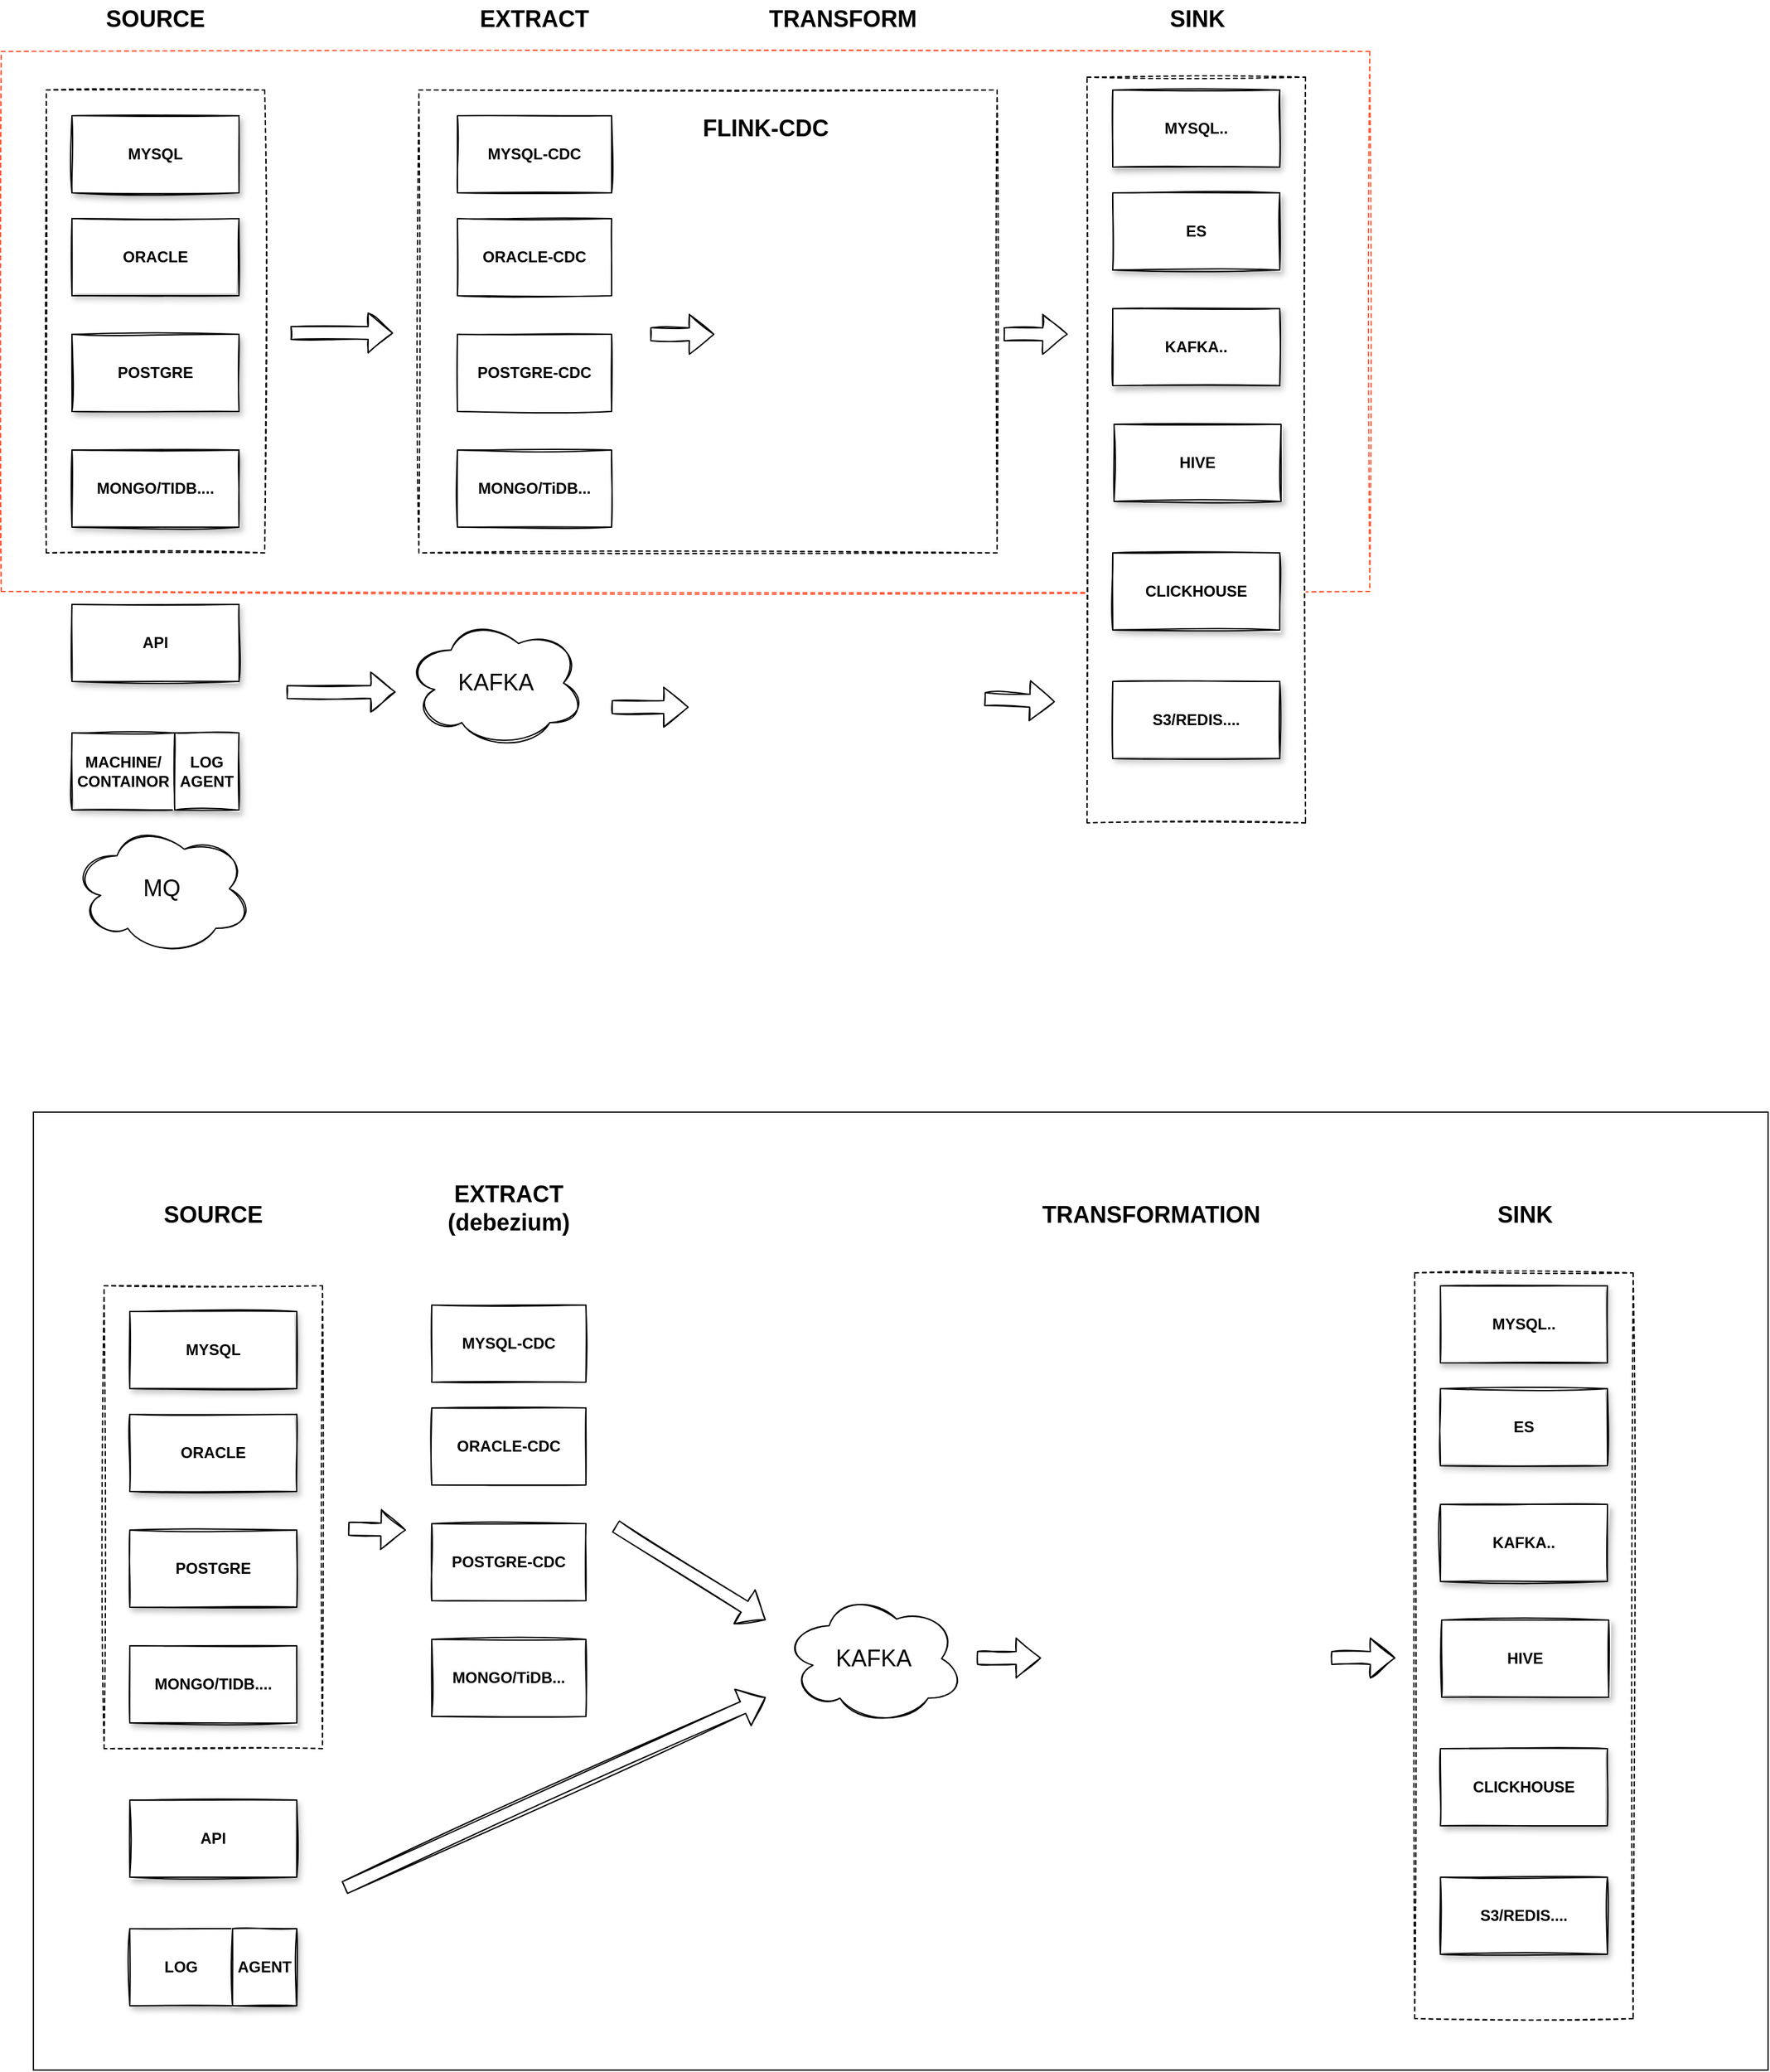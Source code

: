 <mxfile version="20.3.7" type="device" pages="3"><diagram id="nseJdC3e9XAOtCIdS9R8" name="DATA PROCESS ARCHITECTURE"><mxGraphModel dx="1864" dy="748" grid="1" gridSize="10" guides="1" tooltips="1" connect="1" arrows="1" fold="1" page="1" pageScale="1" pageWidth="850" pageHeight="1100" math="0" shadow="0"><root><mxCell id="0"/><mxCell id="1" parent="0"/><mxCell id="kpMXvZTwIbDAQQamm3Rq-40" value="" style="rounded=0;whiteSpace=wrap;html=1;" vertex="1" parent="1"><mxGeometry x="160" y="945" width="1350" height="745" as="geometry"/></mxCell><mxCell id="0qCKqYbKyzHnt2GlIM95-51" value="" style="rounded=0;whiteSpace=wrap;html=1;dashed=1;labelBorderColor=none;sketch=1;fontSize=18;strokeColor=#FF5736;" parent="1" vertex="1"><mxGeometry x="135" y="120" width="1065" height="420" as="geometry"/></mxCell><mxCell id="0qCKqYbKyzHnt2GlIM95-36" value="" style="rounded=0;whiteSpace=wrap;html=1;sketch=1;fontSize=18;dashed=1;" parent="1" vertex="1"><mxGeometry x="460" y="150" width="450" height="360" as="geometry"/></mxCell><mxCell id="0qCKqYbKyzHnt2GlIM95-35" value="" style="rounded=0;whiteSpace=wrap;html=1;dashed=1;sketch=1;" parent="1" vertex="1"><mxGeometry x="980" y="140" width="170" height="580" as="geometry"/></mxCell><mxCell id="0qCKqYbKyzHnt2GlIM95-6" value="" style="rounded=0;whiteSpace=wrap;html=1;dashed=1;sketch=1;" parent="1" vertex="1"><mxGeometry x="170" y="150" width="170" height="360" as="geometry"/></mxCell><mxCell id="-Hw3QEUM4VCpnqQrNhjb-1" value="MACHINE/&lt;br&gt;CONTAINOR" style="rounded=0;whiteSpace=wrap;html=1;fontStyle=1;sketch=1;shadow=1;glass=0;" parent="1" vertex="1"><mxGeometry x="190" y="650" width="80" height="60" as="geometry"/></mxCell><mxCell id="-Hw3QEUM4VCpnqQrNhjb-2" value="API" style="rounded=0;whiteSpace=wrap;html=1;fontStyle=1;sketch=1;shadow=1;glass=0;" parent="1" vertex="1"><mxGeometry x="190" y="550" width="130" height="60" as="geometry"/></mxCell><mxCell id="-Hw3QEUM4VCpnqQrNhjb-3" value="MONGO/TIDB...." style="rounded=0;whiteSpace=wrap;html=1;fontStyle=1;sketch=1;shadow=1;glass=0;" parent="1" vertex="1"><mxGeometry x="190" y="430" width="130" height="60" as="geometry"/></mxCell><mxCell id="0qCKqYbKyzHnt2GlIM95-3" value="LOG AGENT" style="rounded=0;whiteSpace=wrap;html=1;fontStyle=1;sketch=1;shadow=1;glass=0;" parent="1" vertex="1"><mxGeometry x="270" y="650" width="50" height="60" as="geometry"/></mxCell><mxCell id="0qCKqYbKyzHnt2GlIM95-7" value="POSTGRE" style="rounded=0;whiteSpace=wrap;html=1;fontStyle=1;sketch=1;shadow=1;glass=0;" parent="1" vertex="1"><mxGeometry x="190" y="340" width="130" height="60" as="geometry"/></mxCell><mxCell id="0qCKqYbKyzHnt2GlIM95-8" value="ORACLE" style="rounded=0;whiteSpace=wrap;html=1;fontStyle=1;sketch=1;shadow=1;glass=0;" parent="1" vertex="1"><mxGeometry x="190" y="250" width="130" height="60" as="geometry"/></mxCell><mxCell id="0qCKqYbKyzHnt2GlIM95-9" value="MYSQL" style="rounded=0;whiteSpace=wrap;html=1;fontStyle=1;sketch=1;shadow=1;glass=0;" parent="1" vertex="1"><mxGeometry x="190" y="170" width="130" height="60" as="geometry"/></mxCell><mxCell id="0qCKqYbKyzHnt2GlIM95-11" value="" style="shape=flexArrow;endArrow=classic;html=1;rounded=0;sketch=1;" parent="1" edge="1"><mxGeometry width="50" height="50" relative="1" as="geometry"><mxPoint x="360" y="339" as="sourcePoint"/><mxPoint x="440" y="339" as="targetPoint"/></mxGeometry></mxCell><mxCell id="0qCKqYbKyzHnt2GlIM95-13" value="MYSQL-CDC" style="rounded=0;whiteSpace=wrap;html=1;sketch=1;fontStyle=1" parent="1" vertex="1"><mxGeometry x="490" y="170" width="120" height="60" as="geometry"/></mxCell><mxCell id="0qCKqYbKyzHnt2GlIM95-14" value="ORACLE-CDC" style="rounded=0;whiteSpace=wrap;html=1;sketch=1;fontStyle=1" parent="1" vertex="1"><mxGeometry x="490" y="250" width="120" height="60" as="geometry"/></mxCell><mxCell id="0qCKqYbKyzHnt2GlIM95-15" value="POSTGRE-CDC" style="rounded=0;whiteSpace=wrap;html=1;sketch=1;fontStyle=1" parent="1" vertex="1"><mxGeometry x="490" y="340" width="120" height="60" as="geometry"/></mxCell><mxCell id="0qCKqYbKyzHnt2GlIM95-16" value="MONGO/TiDB..." style="rounded=0;whiteSpace=wrap;html=1;sketch=1;fontStyle=1" parent="1" vertex="1"><mxGeometry x="490" y="430" width="120" height="60" as="geometry"/></mxCell><mxCell id="0qCKqYbKyzHnt2GlIM95-19" value="SOURCE" style="text;html=1;strokeColor=none;fillColor=none;align=center;verticalAlign=middle;whiteSpace=wrap;rounded=0;sketch=1;fontStyle=1;fontSize=18;" parent="1" vertex="1"><mxGeometry x="225" y="80" width="60" height="30" as="geometry"/></mxCell><mxCell id="0qCKqYbKyzHnt2GlIM95-20" value="EXTRACT" style="text;html=1;strokeColor=none;fillColor=none;align=center;verticalAlign=middle;whiteSpace=wrap;rounded=0;sketch=1;fontStyle=1;fontSize=18;" parent="1" vertex="1"><mxGeometry x="520" y="80" width="60" height="30" as="geometry"/></mxCell><mxCell id="0qCKqYbKyzHnt2GlIM95-22" value="" style="shape=image;verticalLabelPosition=bottom;labelBackgroundColor=default;verticalAlign=top;aspect=fixed;imageAspect=0;image=https://flink.apache.org/img/flink-header-logo.svg;" parent="1" vertex="1"><mxGeometry x="710" y="290" width="184.3" height="95" as="geometry"/></mxCell><mxCell id="0qCKqYbKyzHnt2GlIM95-23" value="" style="shape=flexArrow;endArrow=classic;html=1;rounded=0;sketch=1;" parent="1" edge="1"><mxGeometry width="50" height="50" relative="1" as="geometry"><mxPoint x="640" y="340" as="sourcePoint"/><mxPoint x="690" y="340" as="targetPoint"/></mxGeometry></mxCell><mxCell id="0qCKqYbKyzHnt2GlIM95-24" value="TRANSFORM" style="text;html=1;strokeColor=none;fillColor=none;align=center;verticalAlign=middle;whiteSpace=wrap;rounded=0;sketch=1;fontStyle=1;fontSize=18;" parent="1" vertex="1"><mxGeometry x="760" y="80" width="60" height="30" as="geometry"/></mxCell><mxCell id="0qCKqYbKyzHnt2GlIM95-26" value="HIVE" style="rounded=0;whiteSpace=wrap;html=1;fontStyle=1;sketch=1;shadow=1;glass=0;" parent="1" vertex="1"><mxGeometry x="1001" y="410" width="130" height="60" as="geometry"/></mxCell><mxCell id="0qCKqYbKyzHnt2GlIM95-27" value="KAFKA.." style="rounded=0;whiteSpace=wrap;html=1;fontStyle=1;sketch=1;shadow=1;glass=0;" parent="1" vertex="1"><mxGeometry x="1000" y="320" width="130" height="60" as="geometry"/></mxCell><mxCell id="0qCKqYbKyzHnt2GlIM95-28" value="ES" style="rounded=0;whiteSpace=wrap;html=1;fontStyle=1;sketch=1;shadow=1;glass=0;" parent="1" vertex="1"><mxGeometry x="1000" y="230" width="130" height="60" as="geometry"/></mxCell><mxCell id="0qCKqYbKyzHnt2GlIM95-29" value="MYSQL.." style="rounded=0;whiteSpace=wrap;html=1;fontStyle=1;sketch=1;shadow=1;glass=0;" parent="1" vertex="1"><mxGeometry x="1000" y="150" width="130" height="60" as="geometry"/></mxCell><mxCell id="0qCKqYbKyzHnt2GlIM95-30" value="" style="shape=flexArrow;endArrow=classic;html=1;rounded=0;sketch=1;" parent="1" edge="1"><mxGeometry width="50" height="50" relative="1" as="geometry"><mxPoint x="915" y="340" as="sourcePoint"/><mxPoint x="965" y="340" as="targetPoint"/></mxGeometry></mxCell><mxCell id="0qCKqYbKyzHnt2GlIM95-31" value="CLICKHOUSE" style="rounded=0;whiteSpace=wrap;html=1;fontStyle=1;sketch=1;shadow=1;glass=0;" parent="1" vertex="1"><mxGeometry x="1000" y="510" width="130" height="60" as="geometry"/></mxCell><mxCell id="0qCKqYbKyzHnt2GlIM95-33" value="S3/REDIS...." style="rounded=0;whiteSpace=wrap;html=1;fontStyle=1;sketch=1;shadow=1;glass=0;" parent="1" vertex="1"><mxGeometry x="1000" y="610" width="130" height="60" as="geometry"/></mxCell><mxCell id="0qCKqYbKyzHnt2GlIM95-34" value="SINK" style="text;html=1;strokeColor=none;fillColor=none;align=center;verticalAlign=middle;whiteSpace=wrap;rounded=0;sketch=1;fontStyle=1;fontSize=18;" parent="1" vertex="1"><mxGeometry x="1036" y="80" width="60" height="30" as="geometry"/></mxCell><mxCell id="0qCKqYbKyzHnt2GlIM95-37" value="FLINK-CDC" style="text;html=1;strokeColor=none;fillColor=none;align=center;verticalAlign=middle;whiteSpace=wrap;rounded=0;sketch=1;fontStyle=1;fontSize=18;" parent="1" vertex="1"><mxGeometry x="650" y="165" width="160" height="30" as="geometry"/></mxCell><mxCell id="0qCKqYbKyzHnt2GlIM95-40" value="MQ" style="ellipse;shape=cloud;whiteSpace=wrap;html=1;labelBorderColor=none;sketch=1;fontSize=18;" parent="1" vertex="1"><mxGeometry x="190" y="720" width="140" height="102.5" as="geometry"/></mxCell><mxCell id="0qCKqYbKyzHnt2GlIM95-47" value="" style="shape=image;verticalLabelPosition=bottom;labelBackgroundColor=default;verticalAlign=top;aspect=fixed;imageAspect=0;image=https://flink.apache.org/img/flink-header-logo.svg;" parent="1" vertex="1"><mxGeometry x="700" y="567.5" width="184.3" height="95" as="geometry"/></mxCell><mxCell id="0qCKqYbKyzHnt2GlIM95-48" value="" style="shape=flexArrow;endArrow=classic;html=1;rounded=0;sketch=1;" parent="1" edge="1"><mxGeometry width="50" height="50" relative="1" as="geometry"><mxPoint x="357" y="618.25" as="sourcePoint"/><mxPoint x="442" y="618.25" as="targetPoint"/></mxGeometry></mxCell><mxCell id="0qCKqYbKyzHnt2GlIM95-49" value="" style="shape=flexArrow;endArrow=classic;html=1;rounded=0;sketch=1;" parent="1" edge="1"><mxGeometry width="50" height="50" relative="1" as="geometry"><mxPoint x="610" y="630" as="sourcePoint"/><mxPoint x="670" y="630" as="targetPoint"/></mxGeometry></mxCell><mxCell id="0qCKqYbKyzHnt2GlIM95-50" value="" style="shape=flexArrow;endArrow=classic;html=1;rounded=0;sketch=1;" parent="1" edge="1"><mxGeometry width="50" height="50" relative="1" as="geometry"><mxPoint x="900" y="623.75" as="sourcePoint"/><mxPoint x="955" y="625.75" as="targetPoint"/></mxGeometry></mxCell><mxCell id="kpMXvZTwIbDAQQamm3Rq-3" value="" style="rounded=0;whiteSpace=wrap;html=1;dashed=1;sketch=1;" vertex="1" parent="1"><mxGeometry x="1235" y="1070" width="170" height="580" as="geometry"/></mxCell><mxCell id="kpMXvZTwIbDAQQamm3Rq-4" value="" style="rounded=0;whiteSpace=wrap;html=1;dashed=1;sketch=1;" vertex="1" parent="1"><mxGeometry x="215" y="1080" width="170" height="360" as="geometry"/></mxCell><mxCell id="kpMXvZTwIbDAQQamm3Rq-5" value="LOG" style="rounded=0;whiteSpace=wrap;html=1;fontStyle=1;sketch=1;shadow=1;glass=0;" vertex="1" parent="1"><mxGeometry x="235" y="1580" width="80" height="60" as="geometry"/></mxCell><mxCell id="kpMXvZTwIbDAQQamm3Rq-6" value="API" style="rounded=0;whiteSpace=wrap;html=1;fontStyle=1;sketch=1;shadow=1;glass=0;" vertex="1" parent="1"><mxGeometry x="235" y="1480" width="130" height="60" as="geometry"/></mxCell><mxCell id="kpMXvZTwIbDAQQamm3Rq-7" value="MONGO/TIDB...." style="rounded=0;whiteSpace=wrap;html=1;fontStyle=1;sketch=1;shadow=1;glass=0;" vertex="1" parent="1"><mxGeometry x="235" y="1360" width="130" height="60" as="geometry"/></mxCell><mxCell id="kpMXvZTwIbDAQQamm3Rq-8" value="AGENT" style="rounded=0;whiteSpace=wrap;html=1;fontStyle=1;sketch=1;shadow=1;glass=0;" vertex="1" parent="1"><mxGeometry x="315" y="1580" width="50" height="60" as="geometry"/></mxCell><mxCell id="kpMXvZTwIbDAQQamm3Rq-9" value="POSTGRE" style="rounded=0;whiteSpace=wrap;html=1;fontStyle=1;sketch=1;shadow=1;glass=0;" vertex="1" parent="1"><mxGeometry x="235" y="1270" width="130" height="60" as="geometry"/></mxCell><mxCell id="kpMXvZTwIbDAQQamm3Rq-10" value="ORACLE" style="rounded=0;whiteSpace=wrap;html=1;fontStyle=1;sketch=1;shadow=1;glass=0;" vertex="1" parent="1"><mxGeometry x="235" y="1180" width="130" height="60" as="geometry"/></mxCell><mxCell id="kpMXvZTwIbDAQQamm3Rq-11" value="MYSQL" style="rounded=0;whiteSpace=wrap;html=1;fontStyle=1;sketch=1;shadow=1;glass=0;" vertex="1" parent="1"><mxGeometry x="235" y="1100" width="130" height="60" as="geometry"/></mxCell><mxCell id="kpMXvZTwIbDAQQamm3Rq-12" value="" style="shape=flexArrow;endArrow=classic;html=1;rounded=0;sketch=1;" edge="1" parent="1"><mxGeometry width="50" height="50" relative="1" as="geometry"><mxPoint x="405" y="1269" as="sourcePoint"/><mxPoint x="450" y="1270" as="targetPoint"/></mxGeometry></mxCell><mxCell id="kpMXvZTwIbDAQQamm3Rq-13" value="MYSQL-CDC" style="rounded=0;whiteSpace=wrap;html=1;sketch=1;fontStyle=1" vertex="1" parent="1"><mxGeometry x="470" y="1095" width="120" height="60" as="geometry"/></mxCell><mxCell id="kpMXvZTwIbDAQQamm3Rq-14" value="ORACLE-CDC" style="rounded=0;whiteSpace=wrap;html=1;sketch=1;fontStyle=1" vertex="1" parent="1"><mxGeometry x="470" y="1175" width="120" height="60" as="geometry"/></mxCell><mxCell id="kpMXvZTwIbDAQQamm3Rq-15" value="POSTGRE-CDC" style="rounded=0;whiteSpace=wrap;html=1;sketch=1;fontStyle=1" vertex="1" parent="1"><mxGeometry x="470" y="1265" width="120" height="60" as="geometry"/></mxCell><mxCell id="kpMXvZTwIbDAQQamm3Rq-16" value="MONGO/TiDB..." style="rounded=0;whiteSpace=wrap;html=1;sketch=1;fontStyle=1" vertex="1" parent="1"><mxGeometry x="470" y="1355" width="120" height="60" as="geometry"/></mxCell><mxCell id="kpMXvZTwIbDAQQamm3Rq-17" value="SOURCE" style="text;html=1;strokeColor=none;fillColor=none;align=center;verticalAlign=middle;whiteSpace=wrap;rounded=0;sketch=1;fontStyle=1;fontSize=18;" vertex="1" parent="1"><mxGeometry x="270" y="1010" width="60" height="30" as="geometry"/></mxCell><mxCell id="kpMXvZTwIbDAQQamm3Rq-18" value="EXTRACT&lt;br&gt;(debezium)" style="text;html=1;strokeColor=none;fillColor=none;align=center;verticalAlign=middle;whiteSpace=wrap;rounded=0;sketch=1;fontStyle=1;fontSize=18;" vertex="1" parent="1"><mxGeometry x="500" y="1005" width="60" height="30" as="geometry"/></mxCell><mxCell id="kpMXvZTwIbDAQQamm3Rq-19" value="" style="shape=image;verticalLabelPosition=bottom;labelBackgroundColor=default;verticalAlign=top;aspect=fixed;imageAspect=0;image=https://flink.apache.org/img/flink-header-logo.svg;" vertex="1" parent="1"><mxGeometry x="965.7" y="1310" width="184.3" height="95" as="geometry"/></mxCell><mxCell id="kpMXvZTwIbDAQQamm3Rq-20" value="" style="shape=flexArrow;endArrow=classic;html=1;rounded=0;sketch=1;" edge="1" parent="1"><mxGeometry width="50" height="50" relative="1" as="geometry"><mxPoint x="894.3" y="1369.5" as="sourcePoint"/><mxPoint x="944.3" y="1369.5" as="targetPoint"/></mxGeometry></mxCell><mxCell id="kpMXvZTwIbDAQQamm3Rq-21" value="TRANSFORMATION" style="text;html=1;strokeColor=none;fillColor=none;align=center;verticalAlign=middle;whiteSpace=wrap;rounded=0;sketch=1;fontStyle=1;fontSize=18;" vertex="1" parent="1"><mxGeometry x="1000" y="1010" width="60" height="30" as="geometry"/></mxCell><mxCell id="kpMXvZTwIbDAQQamm3Rq-22" value="HIVE" style="rounded=0;whiteSpace=wrap;html=1;fontStyle=1;sketch=1;shadow=1;glass=0;" vertex="1" parent="1"><mxGeometry x="1256" y="1340" width="130" height="60" as="geometry"/></mxCell><mxCell id="kpMXvZTwIbDAQQamm3Rq-23" value="KAFKA.." style="rounded=0;whiteSpace=wrap;html=1;fontStyle=1;sketch=1;shadow=1;glass=0;" vertex="1" parent="1"><mxGeometry x="1255" y="1250" width="130" height="60" as="geometry"/></mxCell><mxCell id="kpMXvZTwIbDAQQamm3Rq-24" value="ES" style="rounded=0;whiteSpace=wrap;html=1;fontStyle=1;sketch=1;shadow=1;glass=0;" vertex="1" parent="1"><mxGeometry x="1255" y="1160" width="130" height="60" as="geometry"/></mxCell><mxCell id="kpMXvZTwIbDAQQamm3Rq-25" value="MYSQL.." style="rounded=0;whiteSpace=wrap;html=1;fontStyle=1;sketch=1;shadow=1;glass=0;" vertex="1" parent="1"><mxGeometry x="1255" y="1080" width="130" height="60" as="geometry"/></mxCell><mxCell id="kpMXvZTwIbDAQQamm3Rq-26" value="" style="shape=flexArrow;endArrow=classic;html=1;rounded=0;sketch=1;" edge="1" parent="1"><mxGeometry width="50" height="50" relative="1" as="geometry"><mxPoint x="1170" y="1369.5" as="sourcePoint"/><mxPoint x="1220" y="1369.5" as="targetPoint"/></mxGeometry></mxCell><mxCell id="kpMXvZTwIbDAQQamm3Rq-27" value="CLICKHOUSE" style="rounded=0;whiteSpace=wrap;html=1;fontStyle=1;sketch=1;shadow=1;glass=0;" vertex="1" parent="1"><mxGeometry x="1255" y="1440" width="130" height="60" as="geometry"/></mxCell><mxCell id="kpMXvZTwIbDAQQamm3Rq-28" value="S3/REDIS...." style="rounded=0;whiteSpace=wrap;html=1;fontStyle=1;sketch=1;shadow=1;glass=0;" vertex="1" parent="1"><mxGeometry x="1255" y="1540" width="130" height="60" as="geometry"/></mxCell><mxCell id="kpMXvZTwIbDAQQamm3Rq-29" value="SINK" style="text;html=1;strokeColor=none;fillColor=none;align=center;verticalAlign=middle;whiteSpace=wrap;rounded=0;sketch=1;fontStyle=1;fontSize=18;" vertex="1" parent="1"><mxGeometry x="1291" y="1010" width="60" height="30" as="geometry"/></mxCell><mxCell id="kpMXvZTwIbDAQQamm3Rq-31" value="KAFKA" style="ellipse;shape=cloud;whiteSpace=wrap;html=1;labelBorderColor=none;sketch=1;fontSize=18;" vertex="1" parent="1"><mxGeometry x="744.3" y="1318.75" width="140" height="102.5" as="geometry"/></mxCell><mxCell id="kpMXvZTwIbDAQQamm3Rq-33" value="" style="shape=flexArrow;endArrow=classic;html=1;rounded=0;sketch=1;" edge="1" parent="1"><mxGeometry width="50" height="50" relative="1" as="geometry"><mxPoint x="402" y="1548.25" as="sourcePoint"/><mxPoint x="730" y="1400" as="targetPoint"/></mxGeometry></mxCell><mxCell id="kpMXvZTwIbDAQQamm3Rq-39" value="" style="shape=flexArrow;endArrow=classic;html=1;rounded=0;sketch=1;" edge="1" parent="1"><mxGeometry width="50" height="50" relative="1" as="geometry"><mxPoint x="613" y="1267" as="sourcePoint"/><mxPoint x="730" y="1340" as="targetPoint"/></mxGeometry></mxCell><mxCell id="z-WpDZr7GA2O8se3z2dd-1" value="KAFKA" style="ellipse;shape=cloud;whiteSpace=wrap;html=1;labelBorderColor=none;sketch=1;fontSize=18;" vertex="1" parent="1"><mxGeometry x="450" y="560" width="140" height="102.5" as="geometry"/></mxCell></root></mxGraphModel></diagram><diagram id="8pvNzlzAxIYkfMrGWbwM" name="DATA WORK ARCHITECTURE"><mxGraphModel dx="1398" dy="1661" grid="1" gridSize="10" guides="1" tooltips="1" connect="1" arrows="1" fold="1" page="1" pageScale="1" pageWidth="850" pageHeight="1100" math="0" shadow="0"><root><mxCell id="0"/><mxCell id="1" parent="0"/><mxCell id="uUzrogCRTyX7SnwFfeph-10" value="" style="rounded=0;whiteSpace=wrap;html=1;labelBorderColor=none;sketch=0;strokeColor=#000000;fontSize=12;" parent="1" vertex="1"><mxGeometry x="210" y="-8" width="570" height="80" as="geometry"/></mxCell><mxCell id="uUzrogCRTyX7SnwFfeph-9" value="" style="rounded=0;whiteSpace=wrap;html=1;labelBorderColor=none;sketch=0;strokeColor=#000000;fontSize=12;" parent="1" vertex="1"><mxGeometry x="210" y="380" width="570" height="70" as="geometry"/></mxCell><mxCell id="nnbgL_Z6CRvS5FubZO4i-2" value="STORAGE" style="text;html=1;strokeColor=none;fillColor=none;align=center;verticalAlign=middle;whiteSpace=wrap;rounded=0;dashed=1;labelBorderColor=none;sketch=1;fontSize=18;" parent="1" vertex="1"><mxGeometry x="100" y="400" width="60" height="30" as="geometry"/></mxCell><mxCell id="nnbgL_Z6CRvS5FubZO4i-3" value="SQL/JOB API" style="rounded=0;whiteSpace=wrap;html=1;labelBorderColor=none;sketch=0;strokeColor=#36393d;fontSize=12;fillColor=#cdeb8b;" parent="1" vertex="1"><mxGeometry x="220" y="5" width="120" height="50" as="geometry"/></mxCell><mxCell id="nnbgL_Z6CRvS5FubZO4i-4" value="UDF API" style="rounded=0;whiteSpace=wrap;html=1;labelBorderColor=none;sketch=0;strokeColor=#000000;fontSize=12;" parent="1" vertex="1"><mxGeometry x="360" y="5" width="120" height="50" as="geometry"/></mxCell><mxCell id="nnbgL_Z6CRvS5FubZO4i-5" value="MYSQL" style="shape=cylinder3;whiteSpace=wrap;html=1;boundedLbl=1;backgroundOutline=1;size=15;labelBorderColor=none;sketch=0;strokeColor=#36393d;fontSize=12;fillColor=#cdeb8b;" parent="1" vertex="1"><mxGeometry x="251" y="386" width="60" height="60" as="geometry"/></mxCell><mxCell id="nnbgL_Z6CRvS5FubZO4i-6" value="REDIS" style="shape=cylinder3;whiteSpace=wrap;html=1;boundedLbl=1;backgroundOutline=1;size=15;labelBorderColor=none;sketch=0;strokeColor=#000000;fontSize=12;" parent="1" vertex="1"><mxGeometry x="470" y="386" width="60" height="60" as="geometry"/></mxCell><mxCell id="nnbgL_Z6CRvS5FubZO4i-7" value="API" style="text;html=1;strokeColor=none;fillColor=none;align=center;verticalAlign=middle;whiteSpace=wrap;rounded=0;dashed=1;labelBorderColor=none;sketch=1;fontSize=18;" parent="1" vertex="1"><mxGeometry x="90" y="20" width="60" height="30" as="geometry"/></mxCell><mxCell id="nnbgL_Z6CRvS5FubZO4i-9" value="LOG RULE API" style="rounded=0;whiteSpace=wrap;html=1;labelBorderColor=none;sketch=0;strokeColor=#000000;fontSize=12;" parent="1" vertex="1"><mxGeometry x="510" y="5" width="120" height="50" as="geometry"/></mxCell><mxCell id="nnbgL_Z6CRvS5FubZO4i-10" value="" style="rounded=0;whiteSpace=wrap;html=1;labelBorderColor=none;sketch=0;strokeColor=#000000;fontSize=12;" parent="1" vertex="1"><mxGeometry x="210" y="130" width="570" height="130" as="geometry"/></mxCell><mxCell id="nnbgL_Z6CRvS5FubZO4i-11" value="DATASOUCE METADATA" style="rounded=0;whiteSpace=wrap;html=1;labelBorderColor=none;sketch=0;strokeColor=#000000;fontSize=12;" parent="1" vertex="1"><mxGeometry x="220" y="200" width="130" height="50" as="geometry"/></mxCell><mxCell id="nnbgL_Z6CRvS5FubZO4i-12" value="SQL/JOB&amp;nbsp; MANAGE" style="rounded=0;whiteSpace=wrap;html=1;labelBorderColor=none;sketch=0;strokeColor=#36393d;fontSize=12;fillColor=#cdeb8b;" parent="1" vertex="1"><mxGeometry x="360" y="140" width="130" height="50" as="geometry"/></mxCell><mxCell id="nnbgL_Z6CRvS5FubZO4i-13" value="UDF&amp;nbsp; MANAGE" style="rounded=0;whiteSpace=wrap;html=1;labelBorderColor=none;sketch=0;strokeColor=#000000;fontSize=12;" parent="1" vertex="1"><mxGeometry x="220" y="140" width="130" height="50" as="geometry"/></mxCell><mxCell id="nnbgL_Z6CRvS5FubZO4i-14" value="VERSION CONTROL" style="rounded=0;whiteSpace=wrap;html=1;labelBorderColor=none;sketch=0;strokeColor=#000000;fontSize=12;" parent="1" vertex="1"><mxGeometry x="360" y="200" width="130" height="50" as="geometry"/></mxCell><mxCell id="oEFC8wSWVBREGrWVWu2h-1" value="CORE" style="text;html=1;strokeColor=none;fillColor=none;align=center;verticalAlign=middle;whiteSpace=wrap;rounded=0;dashed=1;labelBorderColor=none;sketch=1;fontSize=18;" parent="1" vertex="1"><mxGeometry x="90" y="170" width="60" height="30" as="geometry"/></mxCell><mxCell id="oEFC8wSWVBREGrWVWu2h-3" value="" style="rounded=0;whiteSpace=wrap;html=1;labelBorderColor=none;sketch=0;strokeColor=#000000;fontSize=12;" parent="1" vertex="1"><mxGeometry x="210" y="280" width="570" height="70" as="geometry"/></mxCell><mxCell id="oEFC8wSWVBREGrWVWu2h-4" value="INFRAS" style="text;html=1;strokeColor=none;fillColor=none;align=center;verticalAlign=middle;whiteSpace=wrap;rounded=0;dashed=1;labelBorderColor=none;sketch=1;fontSize=18;" parent="1" vertex="1"><mxGeometry x="90" y="300" width="60" height="30" as="geometry"/></mxCell><mxCell id="oEFC8wSWVBREGrWVWu2h-5" value="FLINK CLIENT" style="rounded=0;whiteSpace=wrap;html=1;labelBorderColor=none;sketch=0;strokeColor=#36393d;fontSize=12;fillColor=#cdeb8b;" parent="1" vertex="1"><mxGeometry x="640" y="290" width="130" height="50" as="geometry"/></mxCell><mxCell id="uUzrogCRTyX7SnwFfeph-1" value="" style="shape=image;verticalLabelPosition=bottom;labelBackgroundColor=default;verticalAlign=top;aspect=fixed;imageAspect=0;image=https://flink.apache.org/img/flink-header-logo.svg;" parent="1" vertex="1"><mxGeometry x="890" y="255" width="184.3" height="95" as="geometry"/></mxCell><mxCell id="uUzrogCRTyX7SnwFfeph-2" value="" style="shape=flexArrow;endArrow=classic;startArrow=classic;html=1;rounded=0;sketch=1;fontSize=12;fillColor=#cdeb8b;strokeColor=#36393d;" parent="1" edge="1"><mxGeometry width="100" height="100" relative="1" as="geometry"><mxPoint x="790" y="314.5" as="sourcePoint"/><mxPoint x="880" y="314.5" as="targetPoint"/></mxGeometry></mxCell><mxCell id="uUzrogCRTyX7SnwFfeph-3" value="SECURITY" style="rounded=0;whiteSpace=wrap;html=1;labelBorderColor=none;sketch=0;strokeColor=#000000;fontSize=12;" parent="1" vertex="1"><mxGeometry x="220" y="290" width="130" height="50" as="geometry"/></mxCell><mxCell id="uUzrogCRTyX7SnwFfeph-4" value="LOG AGENT ADMIN" style="rounded=0;whiteSpace=wrap;html=1;labelBorderColor=none;sketch=0;strokeColor=#000000;fontSize=12;" parent="1" vertex="1"><mxGeometry x="360" y="290" width="130" height="50" as="geometry"/></mxCell><mxCell id="uUzrogCRTyX7SnwFfeph-5" value="USER/ACL MANAGE" style="rounded=0;whiteSpace=wrap;html=1;labelBorderColor=none;sketch=0;strokeColor=#000000;fontSize=12;" parent="1" vertex="1"><mxGeometry x="500" y="140" width="130" height="50" as="geometry"/></mxCell><mxCell id="uUzrogCRTyX7SnwFfeph-6" value="ACL" style="rounded=0;whiteSpace=wrap;html=1;labelBorderColor=none;sketch=0;strokeColor=#000000;fontSize=12;" parent="1" vertex="1"><mxGeometry x="213" y="85" width="557" height="30" as="geometry"/></mxCell><mxCell id="uUzrogCRTyX7SnwFfeph-7" value="LOG RULE MANAGE" style="rounded=0;whiteSpace=wrap;html=1;labelBorderColor=none;sketch=0;strokeColor=#000000;fontSize=12;" parent="1" vertex="1"><mxGeometry x="640" y="200" width="130" height="50" as="geometry"/></mxCell><mxCell id="uUzrogCRTyX7SnwFfeph-8" value="S3" style="shape=cylinder3;whiteSpace=wrap;html=1;boundedLbl=1;backgroundOutline=1;size=15;labelBorderColor=none;sketch=0;strokeColor=#000000;fontSize=12;" parent="1" vertex="1"><mxGeometry x="675" y="386" width="60" height="60" as="geometry"/></mxCell><mxCell id="uUzrogCRTyX7SnwFfeph-15" value="SERVICES" style="ellipse;shape=cloud;whiteSpace=wrap;html=1;labelBorderColor=none;sketch=0;strokeColor=#000000;fontSize=12;" parent="1" vertex="1"><mxGeometry x="555" y="-180" width="120" height="80" as="geometry"/></mxCell><mxCell id="uUzrogCRTyX7SnwFfeph-16" value="Developer" style="shape=umlActor;verticalLabelPosition=bottom;verticalAlign=top;html=1;outlineConnect=0;labelBorderColor=none;sketch=0;strokeColor=#000000;fontSize=12;" parent="1" vertex="1"><mxGeometry x="380" y="-180" width="30" height="60" as="geometry"/></mxCell><mxCell id="uUzrogCRTyX7SnwFfeph-20" value="" style="shape=flexArrow;endArrow=classic;html=1;rounded=0;sketch=1;fontSize=12;" parent="1" edge="1"><mxGeometry width="50" height="50" relative="1" as="geometry"><mxPoint x="400" y="-90" as="sourcePoint"/><mxPoint x="400" y="-30" as="targetPoint"/></mxGeometry></mxCell><mxCell id="uUzrogCRTyX7SnwFfeph-21" value="" style="shape=flexArrow;endArrow=classic;html=1;rounded=0;sketch=1;fontSize=12;" parent="1" edge="1"><mxGeometry width="50" height="50" relative="1" as="geometry"><mxPoint x="615" y="-90" as="sourcePoint"/><mxPoint x="615" y="-30" as="targetPoint"/></mxGeometry></mxCell><mxCell id="uUzrogCRTyX7SnwFfeph-24" value="PROMETHEUS" style="shape=image;verticalLabelPosition=bottom;labelBackgroundColor=default;verticalAlign=top;aspect=fixed;imageAspect=0;image=https://prometheus.io/assets/favicons/android-chrome-192x192.png;fontStyle=1" parent="1" vertex="1"><mxGeometry x="1000" y="20" width="100" height="100" as="geometry"/></mxCell><mxCell id="uUzrogCRTyX7SnwFfeph-26" value="" style="shape=flexArrow;endArrow=classic;startArrow=classic;html=1;rounded=0;sketch=1;fontSize=12;" parent="1" edge="1"><mxGeometry width="100" height="100" relative="1" as="geometry"><mxPoint x="810" y="70" as="sourcePoint"/><mxPoint x="980" y="70" as="targetPoint"/></mxGeometry></mxCell><mxCell id="kL9VBWDZRHPFvVfcMakR-1" value="NAMESAPCE" style="rounded=0;whiteSpace=wrap;html=1;labelBorderColor=none;sketch=0;strokeColor=#000000;fontSize=12;" vertex="1" parent="1"><mxGeometry x="500" y="200" width="130" height="50" as="geometry"/></mxCell><mxCell id="kL9VBWDZRHPFvVfcMakR-2" value="JAR MANAGE" style="rounded=0;whiteSpace=wrap;html=1;labelBorderColor=none;sketch=0;strokeColor=#000000;fontSize=12;" vertex="1" parent="1"><mxGeometry x="640" y="140" width="130" height="50" as="geometry"/></mxCell><mxCell id="kL9VBWDZRHPFvVfcMakR-3" value="S3 CLIENT" style="rounded=0;whiteSpace=wrap;html=1;labelBorderColor=none;sketch=0;strokeColor=#000000;fontSize=12;" vertex="1" parent="1"><mxGeometry x="500" y="290" width="130" height="50" as="geometry"/></mxCell><mxCell id="kL9VBWDZRHPFvVfcMakR-5" value="METRICS API" style="rounded=0;whiteSpace=wrap;html=1;labelBorderColor=none;sketch=0;strokeColor=#000000;fontSize=12;" vertex="1" parent="1"><mxGeometry x="645" y="7" width="120" height="50" as="geometry"/></mxCell><mxCell id="g7kjLLz1DK1sxGfp3d9E-1" value="" style="shape=flexArrow;endArrow=classic;startArrow=classic;html=1;rounded=0;sketch=1;fontSize=12;" edge="1" parent="1"><mxGeometry width="100" height="100" relative="1" as="geometry"><mxPoint x="980" y="240" as="sourcePoint"/><mxPoint x="1030" y="160" as="targetPoint"/></mxGeometry></mxCell><mxCell id="g7kjLLz1DK1sxGfp3d9E-2" value="" style="shape=image;verticalLabelPosition=bottom;labelBackgroundColor=default;verticalAlign=top;aspect=fixed;imageAspect=0;image=https://grafana.com/static/assets/internal/grafana_logo-web-white-text.svg;" vertex="1" parent="1"><mxGeometry x="920" y="-140" width="410.87" height="70" as="geometry"/></mxCell><mxCell id="g7kjLLz1DK1sxGfp3d9E-3" value="" style="shape=flexArrow;endArrow=classic;startArrow=classic;html=1;rounded=0;sketch=1;fontSize=12;" edge="1" parent="1"><mxGeometry width="100" height="100" relative="1" as="geometry"><mxPoint x="1049.5" y="20" as="sourcePoint"/><mxPoint x="1049.5" y="-60" as="targetPoint"/></mxGeometry></mxCell></root></mxGraphModel></diagram><diagram id="8Og38kECPGkkdGIwTapQ" name="SCHEMA DESIGN"><mxGraphModel dx="2248" dy="561" grid="1" gridSize="10" guides="1" tooltips="1" connect="1" arrows="1" fold="1" page="1" pageScale="1" pageWidth="850" pageHeight="1100" math="0" shadow="0"><root><mxCell id="0"/><mxCell id="1" parent="0"/><mxCell id="ajIQMu6T4NyvUJ3hLsJs-1" value="dw_data_job" style="swimlane;childLayout=stackLayout;horizontal=1;startSize=30;horizontalStack=0;rounded=1;fontSize=14;fontStyle=0;strokeWidth=2;resizeParent=0;resizeLast=1;shadow=0;dashed=0;align=center;fillColor=#cdeb8b;strokeColor=#36393d;" vertex="1" parent="1"><mxGeometry x="-220" y="510" width="160" height="200" as="geometry"/></mxCell><mxCell id="ajIQMu6T4NyvUJ3hLsJs-2" value="+id&#10;+content&#10;+configuration&#10;+status&#10;+created_by&#10;+updated_by&#10;+create_time&#10;+update_time&#10;+version&#10;+namespace" style="align=left;strokeColor=none;fillColor=none;spacingLeft=4;fontSize=12;verticalAlign=top;resizable=0;rotatable=0;part=1;" vertex="1" parent="ajIQMu6T4NyvUJ3hLsJs-1"><mxGeometry y="30" width="160" height="170" as="geometry"/></mxCell><mxCell id="c9EyXO_P8pYBtjBIjcwq-3" value="dw_udf" style="swimlane;childLayout=stackLayout;horizontal=1;startSize=30;horizontalStack=0;rounded=1;fontSize=14;fontStyle=0;strokeWidth=2;resizeParent=0;resizeLast=1;shadow=0;dashed=0;align=center;" vertex="1" parent="1"><mxGeometry x="-20" y="510" width="160" height="200" as="geometry"/></mxCell><mxCell id="c9EyXO_P8pYBtjBIjcwq-4" value="+id&#10;+type(JAR/CODE)&#10;+content&#10;+url&#10;+status&#10;+created_by&#10;+updated_by&#10;+create_time&#10;+update_time&#10;+version&#10;+namespace" style="align=left;strokeColor=none;fillColor=none;spacingLeft=4;fontSize=12;verticalAlign=top;resizable=0;rotatable=0;part=1;" vertex="1" parent="c9EyXO_P8pYBtjBIjcwq-3"><mxGeometry y="30" width="160" height="170" as="geometry"/></mxCell><mxCell id="BMbQ8CugGgScc41pctAW-1" value="dw_namespace" style="swimlane;childLayout=stackLayout;horizontal=1;startSize=30;horizontalStack=0;rounded=1;fontSize=14;fontStyle=0;strokeWidth=2;resizeParent=0;resizeLast=1;shadow=0;dashed=0;align=center;" vertex="1" parent="1"><mxGeometry x="190" y="510" width="160" height="160" as="geometry"/></mxCell><mxCell id="BMbQ8CugGgScc41pctAW-2" value="+id&#10;+namespace&#10;+status&#10;+created_by&#10;+updated_by&#10;+create_time&#10;+update_time&#10;+version" style="align=left;strokeColor=none;fillColor=none;spacingLeft=4;fontSize=12;verticalAlign=top;resizable=0;rotatable=0;part=1;" vertex="1" parent="BMbQ8CugGgScc41pctAW-1"><mxGeometry y="30" width="160" height="130" as="geometry"/></mxCell><mxCell id="BMbQ8CugGgScc41pctAW-3" value="dw_user" style="swimlane;childLayout=stackLayout;horizontal=1;startSize=30;horizontalStack=0;rounded=1;fontSize=14;fontStyle=0;strokeWidth=2;resizeParent=0;resizeLast=1;shadow=0;dashed=0;align=center;" vertex="1" parent="1"><mxGeometry x="-210" y="760" width="160" height="180" as="geometry"/></mxCell><mxCell id="BMbQ8CugGgScc41pctAW-4" value="+id&#10;+username&#10;+namespace&#10;+created_by&#10;+updated_by&#10;+create_time&#10;+update_time&#10;+version" style="align=left;strokeColor=none;fillColor=none;spacingLeft=4;fontSize=12;verticalAlign=top;resizable=0;rotatable=0;part=1;" vertex="1" parent="BMbQ8CugGgScc41pctAW-3"><mxGeometry y="30" width="160" height="150" as="geometry"/></mxCell><mxCell id="BMbQ8CugGgScc41pctAW-5" value="dw_role" style="swimlane;childLayout=stackLayout;horizontal=1;startSize=30;horizontalStack=0;rounded=1;fontSize=14;fontStyle=0;strokeWidth=2;resizeParent=0;resizeLast=1;shadow=0;dashed=0;align=center;" vertex="1" parent="1"><mxGeometry x="190" y="760" width="160" height="180" as="geometry"/></mxCell><mxCell id="BMbQ8CugGgScc41pctAW-6" value="+id&#10;+role_name&#10;+role_code&#10;+created_by&#10;+updated_by&#10;+create_time&#10;+update_time&#10;+version&#10;+namespace" style="align=left;strokeColor=none;fillColor=none;spacingLeft=4;fontSize=12;verticalAlign=top;resizable=0;rotatable=0;part=1;" vertex="1" parent="BMbQ8CugGgScc41pctAW-5"><mxGeometry y="30" width="160" height="150" as="geometry"/></mxCell><mxCell id="BMbQ8CugGgScc41pctAW-7" value="dw_permission_api" style="swimlane;childLayout=stackLayout;horizontal=1;startSize=30;horizontalStack=0;rounded=1;fontSize=14;fontStyle=0;strokeWidth=2;resizeParent=0;resizeLast=1;shadow=0;dashed=0;align=center;" vertex="1" parent="1"><mxGeometry x="640" y="760" width="160" height="180" as="geometry"/></mxCell><mxCell id="BMbQ8CugGgScc41pctAW-8" value="+id&#10;+api(/hello/**)&#10;+method(GET/POST..)&#10;+created_by&#10;+updated_by&#10;+create_time&#10;+update_time&#10;+version&#10;+namespace" style="align=left;strokeColor=none;fillColor=none;spacingLeft=4;fontSize=12;verticalAlign=top;resizable=0;rotatable=0;part=1;" vertex="1" parent="BMbQ8CugGgScc41pctAW-7"><mxGeometry y="30" width="160" height="150" as="geometry"/></mxCell><mxCell id="BMbQ8CugGgScc41pctAW-9" value="dw_role_permission_relation" style="swimlane;childLayout=stackLayout;horizontal=1;startSize=30;horizontalStack=0;rounded=1;fontSize=14;fontStyle=0;strokeWidth=2;resizeParent=0;resizeLast=1;shadow=0;dashed=0;align=center;" vertex="1" parent="1"><mxGeometry x="400" y="760" width="160" height="180" as="geometry"/></mxCell><mxCell id="BMbQ8CugGgScc41pctAW-10" value="+id&#10;+role_id&#10;+permission_id&#10;+permission_type&#10;+created_by&#10;+updated_by&#10;+create_time&#10;+update_time&#10;+version" style="align=left;strokeColor=none;fillColor=none;spacingLeft=4;fontSize=12;verticalAlign=top;resizable=0;rotatable=0;part=1;" vertex="1" parent="BMbQ8CugGgScc41pctAW-9"><mxGeometry y="30" width="160" height="150" as="geometry"/></mxCell><mxCell id="BMbQ8CugGgScc41pctAW-11" style="edgeStyle=orthogonalEdgeStyle;rounded=0;orthogonalLoop=1;jettySize=auto;html=1;entryX=0;entryY=0.5;entryDx=0;entryDy=0;" edge="1" parent="1" source="BMbQ8CugGgScc41pctAW-6" target="BMbQ8CugGgScc41pctAW-10"><mxGeometry relative="1" as="geometry"/></mxCell><mxCell id="BMbQ8CugGgScc41pctAW-12" style="edgeStyle=orthogonalEdgeStyle;rounded=0;orthogonalLoop=1;jettySize=auto;html=1;entryX=0;entryY=0.5;entryDx=0;entryDy=0;" edge="1" parent="1" source="BMbQ8CugGgScc41pctAW-10" target="BMbQ8CugGgScc41pctAW-8"><mxGeometry relative="1" as="geometry"/></mxCell><mxCell id="BMbQ8CugGgScc41pctAW-13" value="dw_permission_datasouce" style="swimlane;childLayout=stackLayout;horizontal=1;startSize=30;horizontalStack=0;rounded=1;fontSize=14;fontStyle=0;strokeWidth=2;resizeParent=0;resizeLast=1;shadow=0;dashed=0;align=center;" vertex="1" parent="1"><mxGeometry x="640" y="970" width="160" height="180" as="geometry"/></mxCell><mxCell id="BMbQ8CugGgScc41pctAW-14" value="+id&#10;+datasouce_id&#10;+table_id (..)&#10;+created_by&#10;+updated_by&#10;+create_time&#10;+update_time&#10;+version&#10;+namespace" style="align=left;strokeColor=none;fillColor=none;spacingLeft=4;fontSize=12;verticalAlign=top;resizable=0;rotatable=0;part=1;" vertex="1" parent="BMbQ8CugGgScc41pctAW-13"><mxGeometry y="30" width="160" height="150" as="geometry"/></mxCell><mxCell id="BMbQ8CugGgScc41pctAW-15" style="edgeStyle=orthogonalEdgeStyle;rounded=0;orthogonalLoop=1;jettySize=auto;html=1;entryX=0;entryY=0.5;entryDx=0;entryDy=0;" edge="1" parent="1" source="BMbQ8CugGgScc41pctAW-10" target="BMbQ8CugGgScc41pctAW-14"><mxGeometry relative="1" as="geometry"/></mxCell><mxCell id="BMbQ8CugGgScc41pctAW-16" value="dw_user_role_relation" style="swimlane;childLayout=stackLayout;horizontal=1;startSize=30;horizontalStack=0;rounded=1;fontSize=14;fontStyle=0;strokeWidth=2;resizeParent=0;resizeLast=1;shadow=0;dashed=0;align=center;" vertex="1" parent="1"><mxGeometry x="-10" y="760" width="160" height="180" as="geometry"/></mxCell><mxCell id="BMbQ8CugGgScc41pctAW-17" value="+id&#10;+user_id&#10;+role_id&#10;+created_by&#10;+updated_by&#10;+create_time&#10;+update_time&#10;+version" style="align=left;strokeColor=none;fillColor=none;spacingLeft=4;fontSize=12;verticalAlign=top;resizable=0;rotatable=0;part=1;" vertex="1" parent="BMbQ8CugGgScc41pctAW-16"><mxGeometry y="30" width="160" height="150" as="geometry"/></mxCell><mxCell id="BMbQ8CugGgScc41pctAW-19" style="edgeStyle=orthogonalEdgeStyle;rounded=0;orthogonalLoop=1;jettySize=auto;html=1;" edge="1" parent="1" source="BMbQ8CugGgScc41pctAW-4" target="BMbQ8CugGgScc41pctAW-17"><mxGeometry relative="1" as="geometry"/></mxCell><mxCell id="BMbQ8CugGgScc41pctAW-20" style="edgeStyle=orthogonalEdgeStyle;rounded=0;orthogonalLoop=1;jettySize=auto;html=1;entryX=0;entryY=0.5;entryDx=0;entryDy=0;" edge="1" parent="1" source="BMbQ8CugGgScc41pctAW-17" target="BMbQ8CugGgScc41pctAW-6"><mxGeometry relative="1" as="geometry"/></mxCell><mxCell id="BMbQ8CugGgScc41pctAW-24" value="" style="edgeStyle=orthogonalEdgeStyle;rounded=0;orthogonalLoop=1;jettySize=auto;html=1;" edge="1" parent="1" source="BMbQ8CugGgScc41pctAW-21" target="BMbQ8CugGgScc41pctAW-23"><mxGeometry relative="1" as="geometry"/></mxCell><mxCell id="BMbQ8CugGgScc41pctAW-21" value="dw_datasource" style="swimlane;childLayout=stackLayout;horizontal=1;startSize=30;horizontalStack=0;rounded=1;fontSize=14;fontStyle=0;strokeWidth=2;resizeParent=0;resizeLast=1;shadow=0;dashed=0;align=center;" vertex="1" parent="1"><mxGeometry x="380" y="510" width="160" height="70" as="geometry"/></mxCell><mxCell id="BMbQ8CugGgScc41pctAW-23" value="dw_table" style="swimlane;childLayout=stackLayout;horizontal=1;startSize=30;horizontalStack=0;rounded=1;fontSize=14;fontStyle=0;strokeWidth=2;resizeParent=0;resizeLast=1;shadow=0;dashed=0;align=center;" vertex="1" parent="1"><mxGeometry x="600" y="510" width="160" height="70" as="geometry"/></mxCell><mxCell id="cjxspDPXw_-KyDKOxo6R-1" value="........" style="swimlane;childLayout=stackLayout;horizontal=1;startSize=30;horizontalStack=0;rounded=1;fontSize=14;fontStyle=0;strokeWidth=2;resizeParent=0;resizeLast=1;shadow=0;dashed=0;align=center;" vertex="1" parent="1"><mxGeometry x="380" y="620" width="160" height="70" as="geometry"/></mxCell></root></mxGraphModel></diagram></mxfile>
